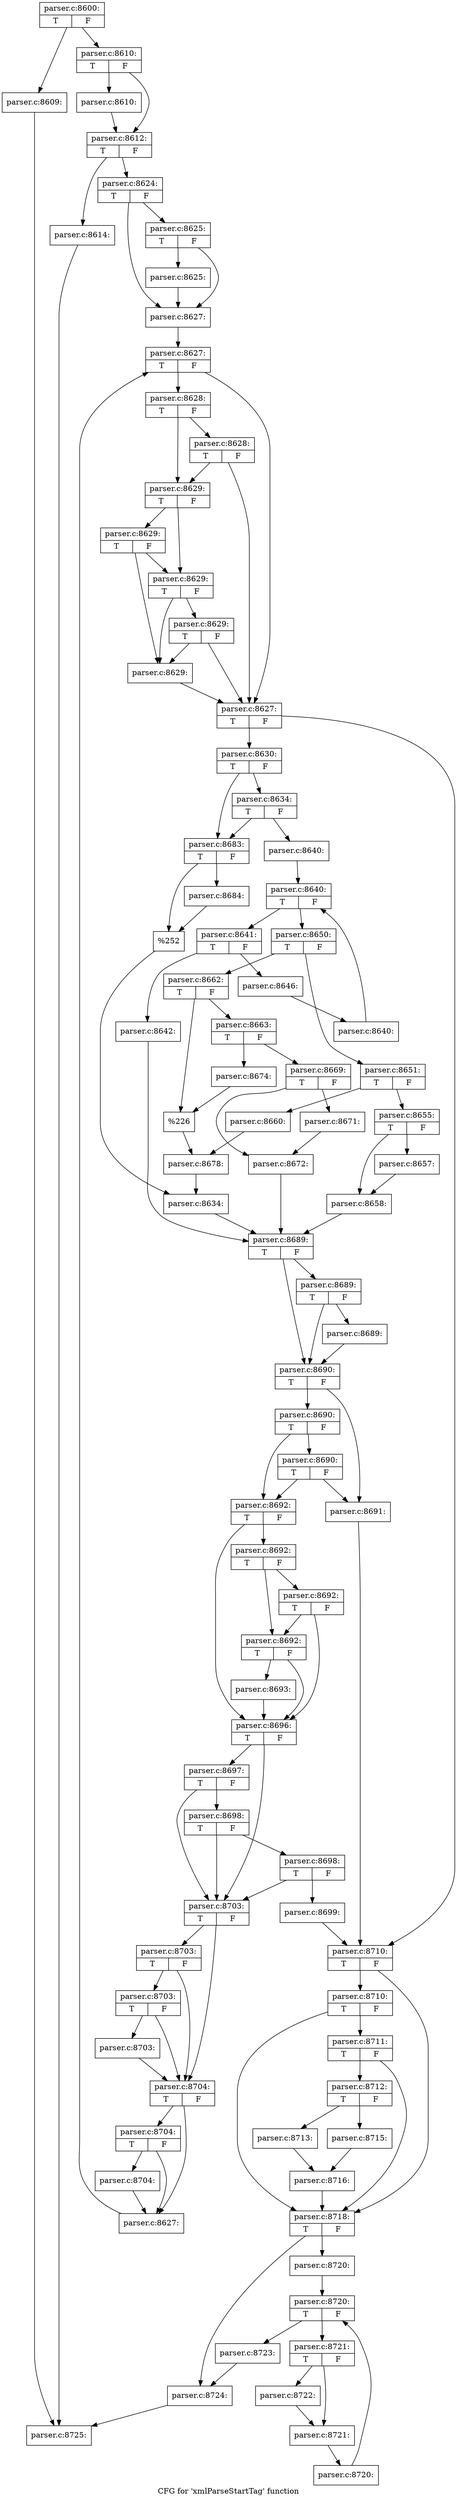 digraph "CFG for 'xmlParseStartTag' function" {
	label="CFG for 'xmlParseStartTag' function";

	Node0x59b61d0 [shape=record,label="{parser.c:8600:|{<s0>T|<s1>F}}"];
	Node0x59b61d0 -> Node0x59b81f0;
	Node0x59b61d0 -> Node0x59b8240;
	Node0x59b81f0 [shape=record,label="{parser.c:8609:}"];
	Node0x59b81f0 -> Node0x59b64d0;
	Node0x59b8240 [shape=record,label="{parser.c:8610:|{<s0>T|<s1>F}}"];
	Node0x59b8240 -> Node0x59b92d0;
	Node0x59b8240 -> Node0x59b9320;
	Node0x59b92d0 [shape=record,label="{parser.c:8610:}"];
	Node0x59b92d0 -> Node0x59b9320;
	Node0x59b9320 [shape=record,label="{parser.c:8612:|{<s0>T|<s1>F}}"];
	Node0x59b9320 -> Node0x59b9d00;
	Node0x59b9320 -> Node0x59b9d50;
	Node0x59b9d00 [shape=record,label="{parser.c:8614:}"];
	Node0x59b9d00 -> Node0x59b64d0;
	Node0x59b9d50 [shape=record,label="{parser.c:8624:|{<s0>T|<s1>F}}"];
	Node0x59b9d50 -> Node0x59ba7a0;
	Node0x59b9d50 -> Node0x59ba750;
	Node0x59ba7a0 [shape=record,label="{parser.c:8625:|{<s0>T|<s1>F}}"];
	Node0x59ba7a0 -> Node0x59ba700;
	Node0x59ba7a0 -> Node0x59ba750;
	Node0x59ba700 [shape=record,label="{parser.c:8625:}"];
	Node0x59ba700 -> Node0x59ba750;
	Node0x59ba750 [shape=record,label="{parser.c:8627:}"];
	Node0x59ba750 -> Node0x59bb320;
	Node0x59bb320 [shape=record,label="{parser.c:8627:|{<s0>T|<s1>F}}"];
	Node0x59bb320 -> Node0x59bb6e0;
	Node0x59bb320 -> Node0x59bb5c0;
	Node0x59bb6e0 [shape=record,label="{parser.c:8628:|{<s0>T|<s1>F}}"];
	Node0x59bb6e0 -> Node0x59bb660;
	Node0x59bb6e0 -> Node0x59bbc00;
	Node0x59bbc00 [shape=record,label="{parser.c:8628:|{<s0>T|<s1>F}}"];
	Node0x59bbc00 -> Node0x59bb660;
	Node0x59bbc00 -> Node0x59bb5c0;
	Node0x59bb660 [shape=record,label="{parser.c:8629:|{<s0>T|<s1>F}}"];
	Node0x59bb660 -> Node0x59bc6e0;
	Node0x59bb660 -> Node0x59bc690;
	Node0x59bc6e0 [shape=record,label="{parser.c:8629:|{<s0>T|<s1>F}}"];
	Node0x59bc6e0 -> Node0x59bb610;
	Node0x59bc6e0 -> Node0x59bc690;
	Node0x59bc690 [shape=record,label="{parser.c:8629:|{<s0>T|<s1>F}}"];
	Node0x59bc690 -> Node0x59bb610;
	Node0x59bc690 -> Node0x59bc610;
	Node0x59bc610 [shape=record,label="{parser.c:8629:|{<s0>T|<s1>F}}"];
	Node0x59bc610 -> Node0x59bb610;
	Node0x59bc610 -> Node0x59bb5c0;
	Node0x59bb610 [shape=record,label="{parser.c:8629:}"];
	Node0x59bb610 -> Node0x59bb5c0;
	Node0x59bb5c0 [shape=record,label="{parser.c:8627:|{<s0>T|<s1>F}}"];
	Node0x59bb5c0 -> Node0x59bd7f0;
	Node0x59bb5c0 -> Node0x59bb540;
	Node0x59bd7f0 [shape=record,label="{parser.c:8630:|{<s0>T|<s1>F}}"];
	Node0x59bd7f0 -> Node0x59ab290;
	Node0x59bd7f0 -> Node0x59ab240;
	Node0x59ab290 [shape=record,label="{parser.c:8634:|{<s0>T|<s1>F}}"];
	Node0x59ab290 -> Node0x59ab1a0;
	Node0x59ab290 -> Node0x59ab240;
	Node0x59ab1a0 [shape=record,label="{parser.c:8640:}"];
	Node0x59ab1a0 -> Node0x59ab9b0;
	Node0x59ab9b0 [shape=record,label="{parser.c:8640:|{<s0>T|<s1>F}}"];
	Node0x59ab9b0 -> Node0x59abc30;
	Node0x59ab9b0 -> Node0x59ab810;
	Node0x59abc30 [shape=record,label="{parser.c:8641:|{<s0>T|<s1>F}}"];
	Node0x59abc30 -> Node0x59abfd0;
	Node0x59abc30 -> Node0x59ac020;
	Node0x59abfd0 [shape=record,label="{parser.c:8642:}"];
	Node0x59abfd0 -> Node0x59ad5f0;
	Node0x59ac020 [shape=record,label="{parser.c:8646:}"];
	Node0x59ac020 -> Node0x59abba0;
	Node0x59abba0 [shape=record,label="{parser.c:8640:}"];
	Node0x59abba0 -> Node0x59ab9b0;
	Node0x59ab810 [shape=record,label="{parser.c:8650:|{<s0>T|<s1>F}}"];
	Node0x59ab810 -> Node0x59adb00;
	Node0x59ab810 -> Node0x59adba0;
	Node0x59adb00 [shape=record,label="{parser.c:8651:|{<s0>T|<s1>F}}"];
	Node0x59adb00 -> Node0x59ae520;
	Node0x59adb00 -> Node0x59ae570;
	Node0x59ae520 [shape=record,label="{parser.c:8655:|{<s0>T|<s1>F}}"];
	Node0x59ae520 -> Node0x59aea60;
	Node0x59ae520 -> Node0x59aeab0;
	Node0x59aea60 [shape=record,label="{parser.c:8657:}"];
	Node0x59aea60 -> Node0x59aeab0;
	Node0x59aeab0 [shape=record,label="{parser.c:8658:}"];
	Node0x59aeab0 -> Node0x59ad5f0;
	Node0x59ae570 [shape=record,label="{parser.c:8660:}"];
	Node0x59ae570 -> Node0x59adb50;
	Node0x59adba0 [shape=record,label="{parser.c:8662:|{<s0>T|<s1>F}}"];
	Node0x59adba0 -> Node0x59af700;
	Node0x59adba0 -> Node0x59af750;
	Node0x59af700 [shape=record,label="{parser.c:8663:|{<s0>T|<s1>F}}"];
	Node0x59af700 -> Node0x59b0640;
	Node0x59af700 -> Node0x59b0690;
	Node0x59b0640 [shape=record,label="{parser.c:8669:|{<s0>T|<s1>F}}"];
	Node0x59b0640 -> Node0x59b0b80;
	Node0x59b0640 -> Node0x59b0bd0;
	Node0x59b0b80 [shape=record,label="{parser.c:8671:}"];
	Node0x59b0b80 -> Node0x59b0bd0;
	Node0x59b0bd0 [shape=record,label="{parser.c:8672:}"];
	Node0x59b0bd0 -> Node0x59ad5f0;
	Node0x59b0690 [shape=record,label="{parser.c:8674:}"];
	Node0x59b0690 -> Node0x59af750;
	Node0x59af750 [shape=record,label="{%226}"];
	Node0x59af750 -> Node0x59adb50;
	Node0x59adb50 [shape=record,label="{parser.c:8678:}"];
	Node0x59adb50 -> Node0x59ab1f0;
	Node0x59ab240 [shape=record,label="{parser.c:8683:|{<s0>T|<s1>F}}"];
	Node0x59ab240 -> Node0x59b2b40;
	Node0x59ab240 -> Node0x59b2b90;
	Node0x59b2b40 [shape=record,label="{parser.c:8684:}"];
	Node0x59b2b40 -> Node0x59b2b90;
	Node0x59b2b90 [shape=record,label="{%252}"];
	Node0x59b2b90 -> Node0x59ab1f0;
	Node0x59ab1f0 [shape=record,label="{parser.c:8634:}"];
	Node0x59ab1f0 -> Node0x59ad5f0;
	Node0x59ad5f0 [shape=record,label="{parser.c:8689:|{<s0>T|<s1>F}}"];
	Node0x59ad5f0 -> Node0x59b32b0;
	Node0x59ad5f0 -> Node0x59b3260;
	Node0x59b32b0 [shape=record,label="{parser.c:8689:|{<s0>T|<s1>F}}"];
	Node0x59b32b0 -> Node0x59b3210;
	Node0x59b32b0 -> Node0x59b3260;
	Node0x59b3210 [shape=record,label="{parser.c:8689:}"];
	Node0x59b3210 -> Node0x59b3260;
	Node0x59b3260 [shape=record,label="{parser.c:8690:|{<s0>T|<s1>F}}"];
	Node0x59b3260 -> Node0x59b3ea0;
	Node0x59b3260 -> Node0x59b3f40;
	Node0x59b3f40 [shape=record,label="{parser.c:8690:|{<s0>T|<s1>F}}"];
	Node0x59b3f40 -> Node0x59b44e0;
	Node0x59b3f40 -> Node0x59b3ef0;
	Node0x59b44e0 [shape=record,label="{parser.c:8690:|{<s0>T|<s1>F}}"];
	Node0x59b44e0 -> Node0x59b3ea0;
	Node0x59b44e0 -> Node0x59b3ef0;
	Node0x59b3ea0 [shape=record,label="{parser.c:8691:}"];
	Node0x59b3ea0 -> Node0x59bb540;
	Node0x59b3ef0 [shape=record,label="{parser.c:8692:|{<s0>T|<s1>F}}"];
	Node0x59b3ef0 -> Node0x59b50f0;
	Node0x59b3ef0 -> Node0x59b51c0;
	Node0x59b51c0 [shape=record,label="{parser.c:8692:|{<s0>T|<s1>F}}"];
	Node0x59b51c0 -> Node0x59b56a0;
	Node0x59b51c0 -> Node0x59b5140;
	Node0x59b56a0 [shape=record,label="{parser.c:8692:|{<s0>T|<s1>F}}"];
	Node0x59b56a0 -> Node0x59b50f0;
	Node0x59b56a0 -> Node0x59b5140;
	Node0x59b5140 [shape=record,label="{parser.c:8692:|{<s0>T|<s1>F}}"];
	Node0x59b5140 -> Node0x59b50f0;
	Node0x59b5140 -> Node0x59b50a0;
	Node0x59b50a0 [shape=record,label="{parser.c:8693:}"];
	Node0x59b50a0 -> Node0x59b50f0;
	Node0x59b50f0 [shape=record,label="{parser.c:8696:|{<s0>T|<s1>F}}"];
	Node0x59b50f0 -> Node0x5c90540;
	Node0x59b50f0 -> Node0x5c903f0;
	Node0x5c90540 [shape=record,label="{parser.c:8697:|{<s0>T|<s1>F}}"];
	Node0x5c90540 -> Node0x5c904c0;
	Node0x5c90540 -> Node0x5c903f0;
	Node0x5c904c0 [shape=record,label="{parser.c:8698:|{<s0>T|<s1>F}}"];
	Node0x5c904c0 -> Node0x5c90440;
	Node0x5c904c0 -> Node0x5c903f0;
	Node0x5c90440 [shape=record,label="{parser.c:8698:|{<s0>T|<s1>F}}"];
	Node0x5c90440 -> Node0x5c903a0;
	Node0x5c90440 -> Node0x5c903f0;
	Node0x5c903a0 [shape=record,label="{parser.c:8699:}"];
	Node0x5c903a0 -> Node0x59bb540;
	Node0x5c903f0 [shape=record,label="{parser.c:8703:|{<s0>T|<s1>F}}"];
	Node0x5c903f0 -> Node0x5c91a30;
	Node0x5c903f0 -> Node0x5c91960;
	Node0x5c91a30 [shape=record,label="{parser.c:8703:|{<s0>T|<s1>F}}"];
	Node0x5c91a30 -> Node0x5c919b0;
	Node0x5c91a30 -> Node0x5c91960;
	Node0x5c919b0 [shape=record,label="{parser.c:8703:|{<s0>T|<s1>F}}"];
	Node0x5c919b0 -> Node0x5c91910;
	Node0x5c919b0 -> Node0x5c91960;
	Node0x5c91910 [shape=record,label="{parser.c:8703:}"];
	Node0x5c91910 -> Node0x5c91960;
	Node0x5c91960 [shape=record,label="{parser.c:8704:|{<s0>T|<s1>F}}"];
	Node0x5c91960 -> Node0x5c92d70;
	Node0x5c91960 -> Node0x5c92d20;
	Node0x5c92d70 [shape=record,label="{parser.c:8704:|{<s0>T|<s1>F}}"];
	Node0x5c92d70 -> Node0x5c92cd0;
	Node0x5c92d70 -> Node0x5c92d20;
	Node0x5c92cd0 [shape=record,label="{parser.c:8704:}"];
	Node0x5c92cd0 -> Node0x5c92d20;
	Node0x5c92d20 [shape=record,label="{parser.c:8627:}"];
	Node0x5c92d20 -> Node0x59bb320;
	Node0x59bb540 [shape=record,label="{parser.c:8710:|{<s0>T|<s1>F}}"];
	Node0x59bb540 -> Node0x5c93b10;
	Node0x59bb540 -> Node0x5c93a40;
	Node0x5c93b10 [shape=record,label="{parser.c:8710:|{<s0>T|<s1>F}}"];
	Node0x5c93b10 -> Node0x5c93a90;
	Node0x5c93b10 -> Node0x5c93a40;
	Node0x5c93a90 [shape=record,label="{parser.c:8711:|{<s0>T|<s1>F}}"];
	Node0x5c93a90 -> Node0x5c93a40;
	Node0x5c93a90 -> Node0x5c939f0;
	Node0x5c939f0 [shape=record,label="{parser.c:8712:|{<s0>T|<s1>F}}"];
	Node0x5c939f0 -> Node0x5c94730;
	Node0x5c939f0 -> Node0x5c947d0;
	Node0x5c94730 [shape=record,label="{parser.c:8713:}"];
	Node0x5c94730 -> Node0x5c94780;
	Node0x5c947d0 [shape=record,label="{parser.c:8715:}"];
	Node0x5c947d0 -> Node0x5c94780;
	Node0x5c94780 [shape=record,label="{parser.c:8716:}"];
	Node0x5c94780 -> Node0x5c93a40;
	Node0x5c93a40 [shape=record,label="{parser.c:8718:|{<s0>T|<s1>F}}"];
	Node0x5c93a40 -> Node0x5c95990;
	Node0x5c93a40 -> Node0x5c959e0;
	Node0x5c95990 [shape=record,label="{parser.c:8720:}"];
	Node0x5c95990 -> Node0x5c95ed0;
	Node0x5c95ed0 [shape=record,label="{parser.c:8720:|{<s0>T|<s1>F}}"];
	Node0x5c95ed0 -> Node0x5c96150;
	Node0x5c95ed0 -> Node0x5c95d30;
	Node0x5c96150 [shape=record,label="{parser.c:8721:|{<s0>T|<s1>F}}"];
	Node0x5c96150 -> Node0x5c96480;
	Node0x5c96150 -> Node0x5c964d0;
	Node0x5c96480 [shape=record,label="{parser.c:8722:}"];
	Node0x5c96480 -> Node0x5c964d0;
	Node0x5c964d0 [shape=record,label="{parser.c:8721:}"];
	Node0x5c964d0 -> Node0x5c960c0;
	Node0x5c960c0 [shape=record,label="{parser.c:8720:}"];
	Node0x5c960c0 -> Node0x5c95ed0;
	Node0x5c95d30 [shape=record,label="{parser.c:8723:}"];
	Node0x5c95d30 -> Node0x5c959e0;
	Node0x5c959e0 [shape=record,label="{parser.c:8724:}"];
	Node0x5c959e0 -> Node0x59b64d0;
	Node0x59b64d0 [shape=record,label="{parser.c:8725:}"];
}
